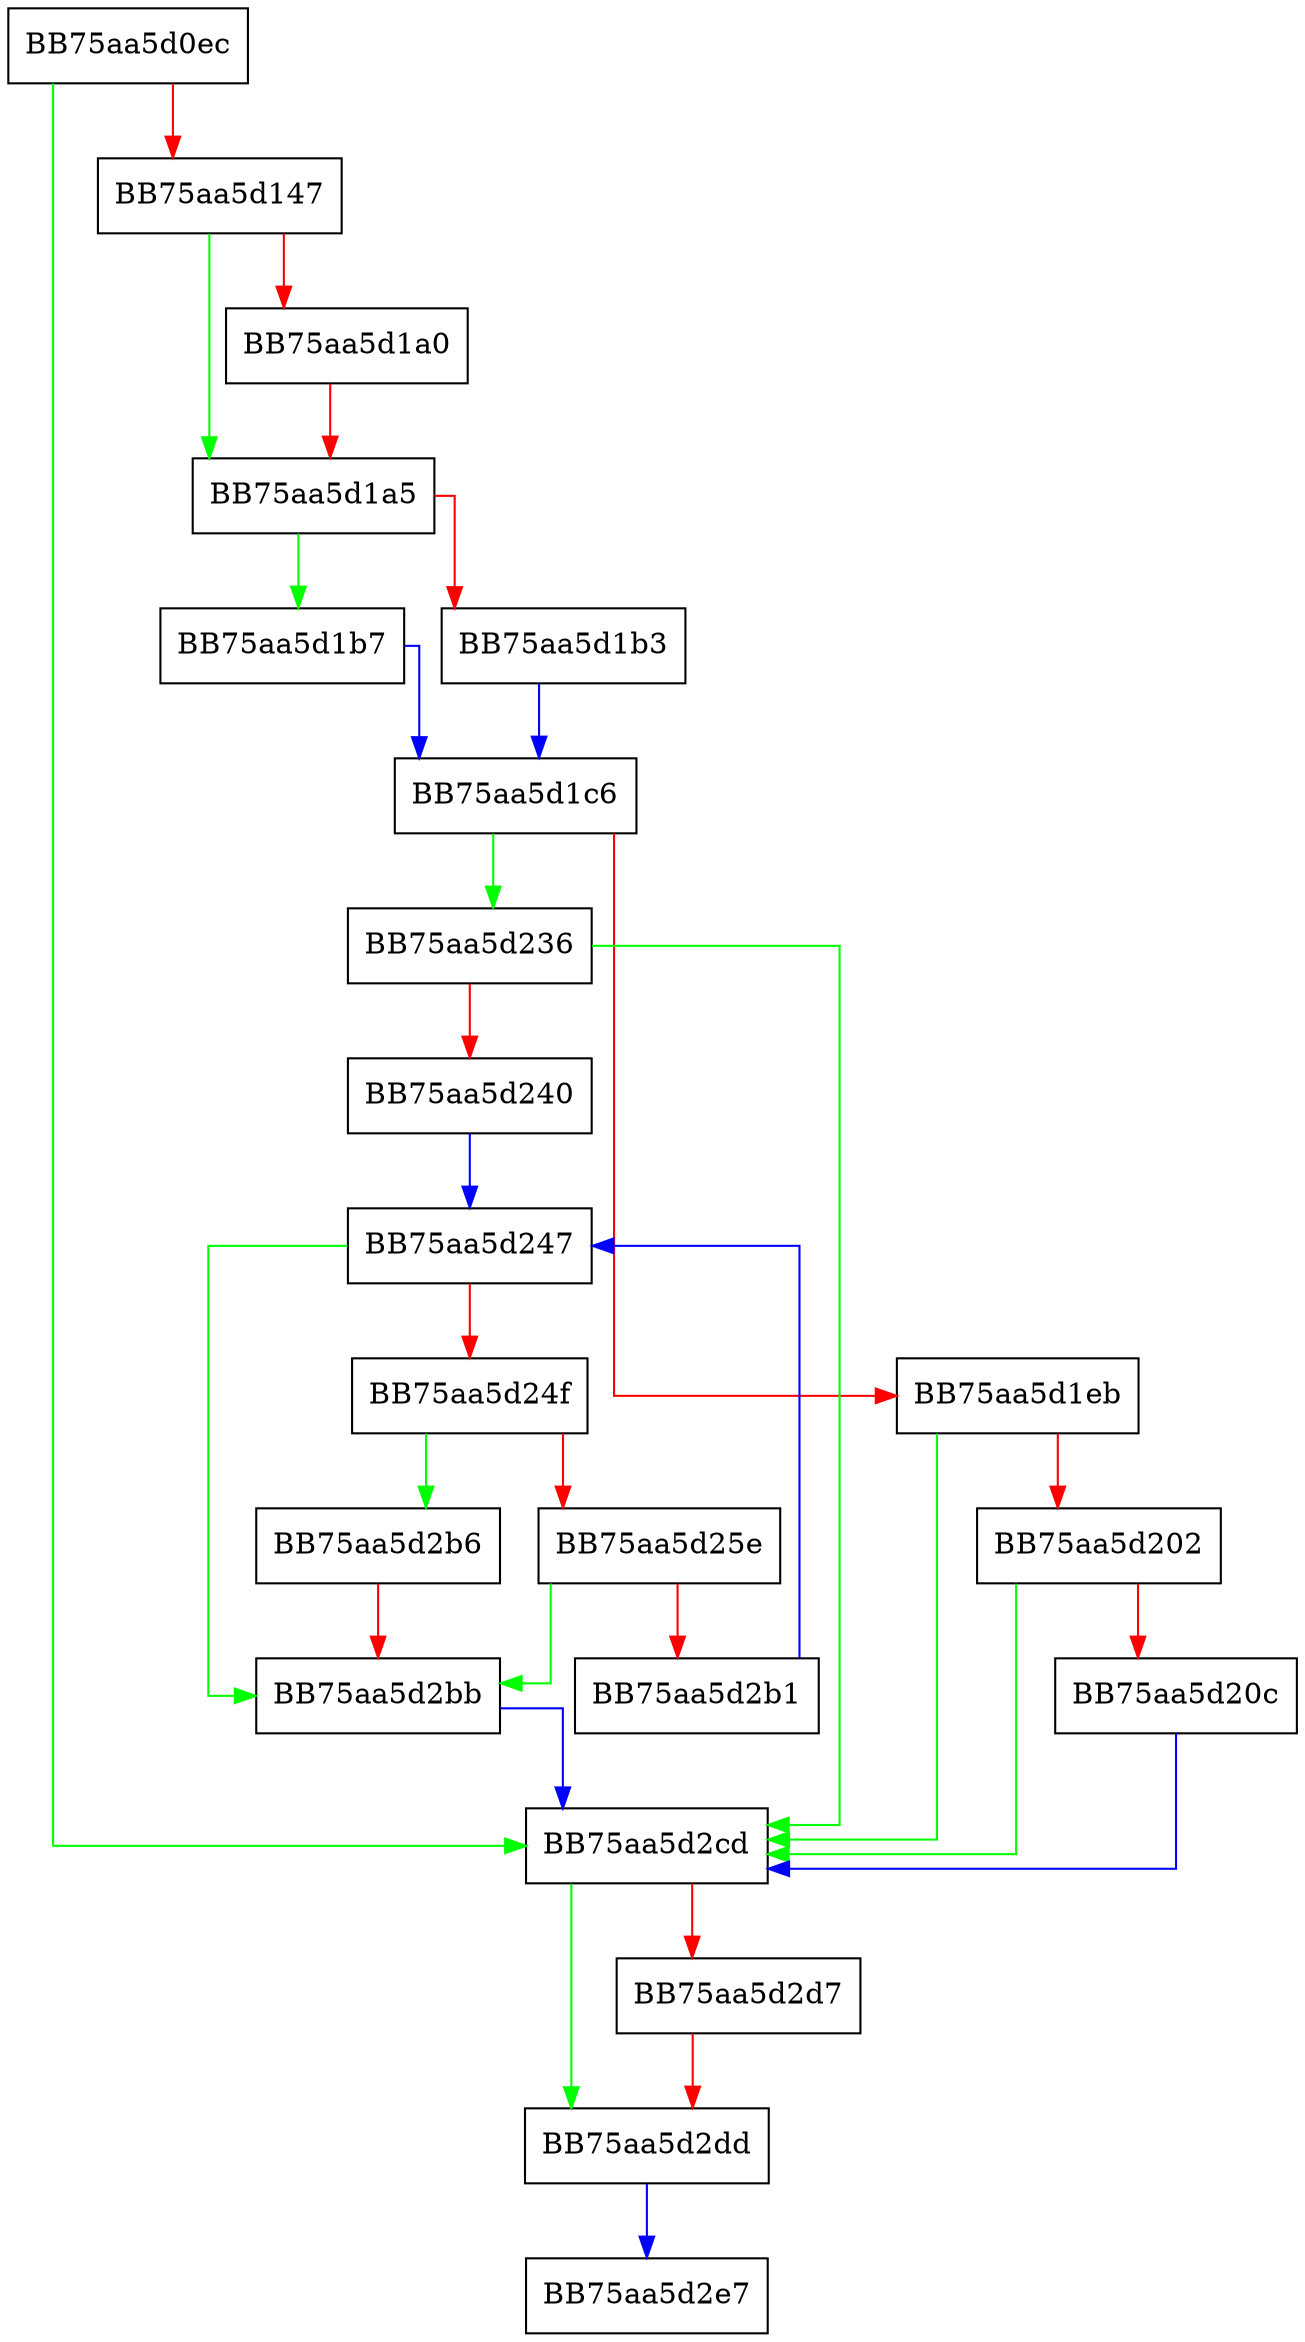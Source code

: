 digraph ExtractMagicPattern {
  node [shape="box"];
  graph [splines=ortho];
  BB75aa5d0ec -> BB75aa5d2cd [color="green"];
  BB75aa5d0ec -> BB75aa5d147 [color="red"];
  BB75aa5d147 -> BB75aa5d1a5 [color="green"];
  BB75aa5d147 -> BB75aa5d1a0 [color="red"];
  BB75aa5d1a0 -> BB75aa5d1a5 [color="red"];
  BB75aa5d1a5 -> BB75aa5d1b7 [color="green"];
  BB75aa5d1a5 -> BB75aa5d1b3 [color="red"];
  BB75aa5d1b3 -> BB75aa5d1c6 [color="blue"];
  BB75aa5d1b7 -> BB75aa5d1c6 [color="blue"];
  BB75aa5d1c6 -> BB75aa5d236 [color="green"];
  BB75aa5d1c6 -> BB75aa5d1eb [color="red"];
  BB75aa5d1eb -> BB75aa5d2cd [color="green"];
  BB75aa5d1eb -> BB75aa5d202 [color="red"];
  BB75aa5d202 -> BB75aa5d2cd [color="green"];
  BB75aa5d202 -> BB75aa5d20c [color="red"];
  BB75aa5d20c -> BB75aa5d2cd [color="blue"];
  BB75aa5d236 -> BB75aa5d2cd [color="green"];
  BB75aa5d236 -> BB75aa5d240 [color="red"];
  BB75aa5d240 -> BB75aa5d247 [color="blue"];
  BB75aa5d247 -> BB75aa5d2bb [color="green"];
  BB75aa5d247 -> BB75aa5d24f [color="red"];
  BB75aa5d24f -> BB75aa5d2b6 [color="green"];
  BB75aa5d24f -> BB75aa5d25e [color="red"];
  BB75aa5d25e -> BB75aa5d2bb [color="green"];
  BB75aa5d25e -> BB75aa5d2b1 [color="red"];
  BB75aa5d2b1 -> BB75aa5d247 [color="blue"];
  BB75aa5d2b6 -> BB75aa5d2bb [color="red"];
  BB75aa5d2bb -> BB75aa5d2cd [color="blue"];
  BB75aa5d2cd -> BB75aa5d2dd [color="green"];
  BB75aa5d2cd -> BB75aa5d2d7 [color="red"];
  BB75aa5d2d7 -> BB75aa5d2dd [color="red"];
  BB75aa5d2dd -> BB75aa5d2e7 [color="blue"];
}